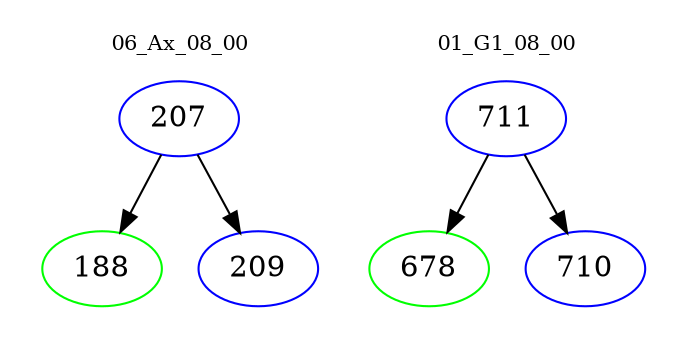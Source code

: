 digraph{
subgraph cluster_0 {
color = white
label = "06_Ax_08_00";
fontsize=10;
T0_207 [label="207", color="blue"]
T0_207 -> T0_188 [color="black"]
T0_188 [label="188", color="green"]
T0_207 -> T0_209 [color="black"]
T0_209 [label="209", color="blue"]
}
subgraph cluster_1 {
color = white
label = "01_G1_08_00";
fontsize=10;
T1_711 [label="711", color="blue"]
T1_711 -> T1_678 [color="black"]
T1_678 [label="678", color="green"]
T1_711 -> T1_710 [color="black"]
T1_710 [label="710", color="blue"]
}
}
